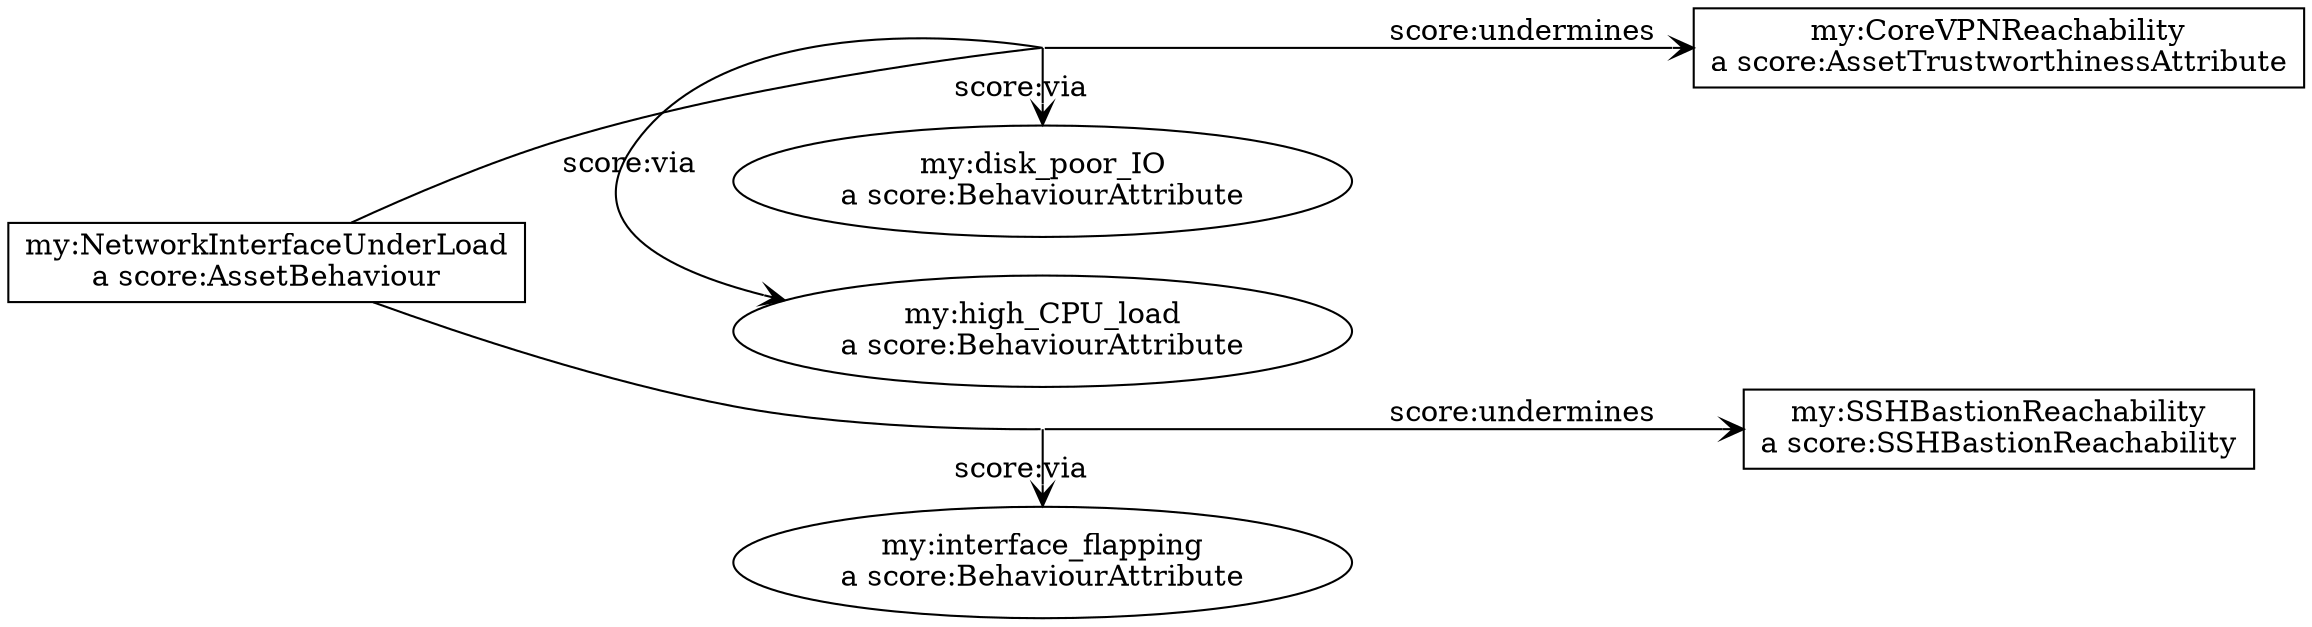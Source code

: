 digraph DemoBehaviours {
  rankdir="LR"
  node [shape=box]
  edge[arrowhead=open]

  // define nodes
  NetworkInterfaceUnderLoad [label="my:NetworkInterfaceUnderLoad\na score:AssetBehaviour"]
  CoreVPNReachability [label="my:CoreVPNReachability\na score:AssetTrustworthinessAttribute"]
  SSHBastionReachability [label="my:SSHBastionReachability\na score:SSHBastionReachability"]

  // define initial virtual node (point to attribute the edge)
  edge [dir=none]
  invis1 [shape=point style=invis]
  invis2 [shape=point style=invis]

  // create edges pointing to the virtual points 
  NetworkInterfaceUnderLoad -> invis1 [headclip=false]
  NetworkInterfaceUnderLoad -> invis2 [headclip=false]

  // join up virtual nodes
  edge [dir=forward]
  invis1 -> CoreVPNReachability [label="score:undermines" tailclip=false]
  invis2 -> SSHBastionReachability [label="score:undermines" tailclip=false]

  // add attributes
  node [shape=oval] {
    rank=same
    high_CPU_load [label="my:high_CPU_load\na score:BehaviourAttribute"]
    disk_poor_IO [label="my:disk_poor_IO\na score:BehaviourAttribute"]
    invis1 -> high_CPU_load [label="score:via" tailclip=false]
    invis1 -> disk_poor_IO [label="score:via" tailclip=false]
  }
  node [shape=oval] {
    rank=same
    if_flap [label="my:interface_flapping\na score:BehaviourAttribute"]
    invis2 -> if_flap [label="score:via" tailclip=false]
  }
}
